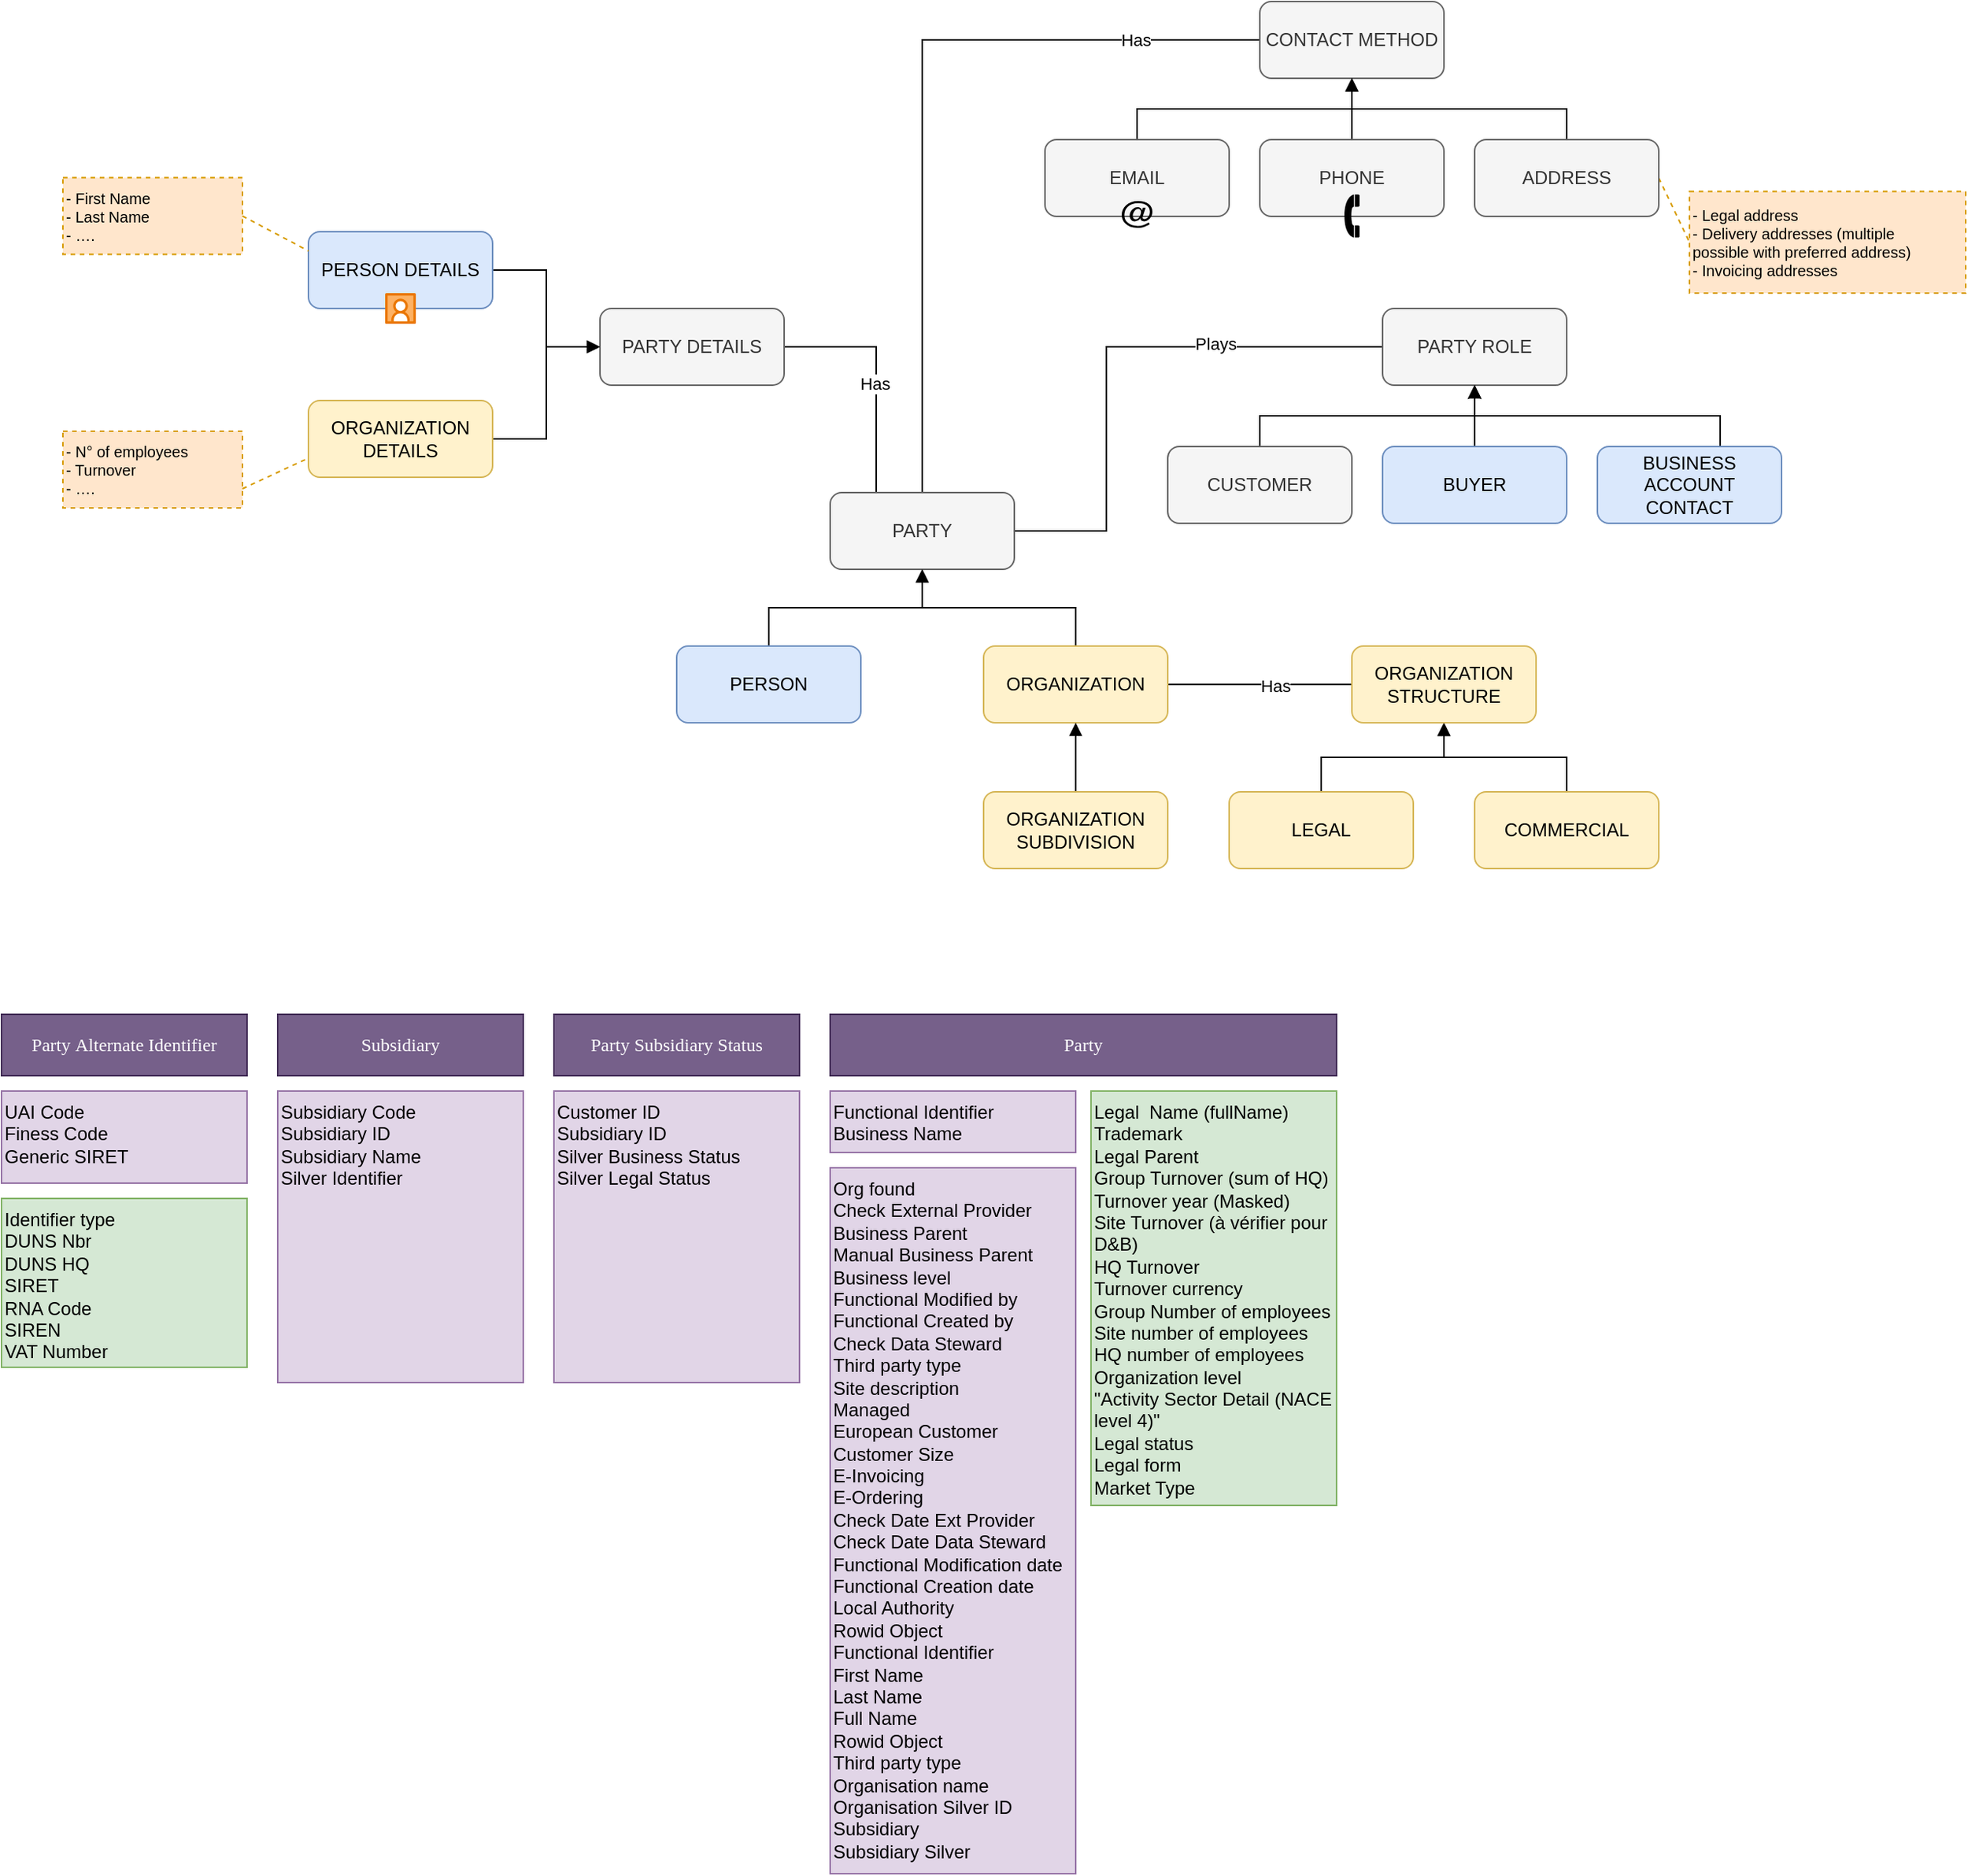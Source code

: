 <mxfile version="25.0.3">
  <diagram name="Concept-Model" id="b5b7bab2-c9e2-2cf4-8b2a-24fd1a2a6d21">
    <mxGraphModel dx="2253" dy="791" grid="1" gridSize="10" guides="1" tooltips="1" connect="1" arrows="1" fold="1" page="1" pageScale="1" pageWidth="827" pageHeight="1169" background="none" math="0" shadow="0">
      <root>
        <mxCell id="0" />
        <mxCell id="1" parent="0" />
        <mxCell id="rktopHRJ8DNvwgO-e6lh-18" style="edgeStyle=orthogonalEdgeStyle;rounded=0;orthogonalLoop=1;jettySize=auto;html=1;entryX=1;entryY=0.5;entryDx=0;entryDy=0;exitX=0.25;exitY=0;exitDx=0;exitDy=0;endArrow=none;endFill=0;fontStyle=0" edge="1" parent="1" source="rktopHRJ8DNvwgO-e6lh-1" target="rktopHRJ8DNvwgO-e6lh-12">
          <mxGeometry relative="1" as="geometry" />
        </mxCell>
        <mxCell id="rktopHRJ8DNvwgO-e6lh-19" value="Has" style="edgeLabel;html=1;align=center;verticalAlign=middle;resizable=0;points=[];" vertex="1" connectable="0" parent="rktopHRJ8DNvwgO-e6lh-18">
          <mxGeometry x="-0.081" y="1" relative="1" as="geometry">
            <mxPoint as="offset" />
          </mxGeometry>
        </mxCell>
        <mxCell id="rktopHRJ8DNvwgO-e6lh-30" style="edgeStyle=orthogonalEdgeStyle;rounded=0;orthogonalLoop=1;jettySize=auto;html=1;entryX=0;entryY=0.5;entryDx=0;entryDy=0;endArrow=none;endFill=0;" edge="1" parent="1" source="rktopHRJ8DNvwgO-e6lh-1" target="rktopHRJ8DNvwgO-e6lh-22">
          <mxGeometry relative="1" as="geometry">
            <Array as="points">
              <mxPoint x="240" y="365" />
              <mxPoint x="240" y="245" />
            </Array>
          </mxGeometry>
        </mxCell>
        <mxCell id="rktopHRJ8DNvwgO-e6lh-31" value="Plays" style="edgeLabel;html=1;align=center;verticalAlign=middle;resizable=0;points=[];" vertex="1" connectable="0" parent="rktopHRJ8DNvwgO-e6lh-30">
          <mxGeometry x="0.391" y="2" relative="1" as="geometry">
            <mxPoint as="offset" />
          </mxGeometry>
        </mxCell>
        <mxCell id="rktopHRJ8DNvwgO-e6lh-36" style="edgeStyle=orthogonalEdgeStyle;rounded=0;orthogonalLoop=1;jettySize=auto;html=1;entryX=0;entryY=0.5;entryDx=0;entryDy=0;endArrow=none;endFill=0;" edge="1" parent="1" source="rktopHRJ8DNvwgO-e6lh-1" target="rktopHRJ8DNvwgO-e6lh-32">
          <mxGeometry relative="1" as="geometry">
            <Array as="points">
              <mxPoint x="120" y="45" />
            </Array>
          </mxGeometry>
        </mxCell>
        <mxCell id="rktopHRJ8DNvwgO-e6lh-37" value="Has" style="edgeLabel;html=1;align=center;verticalAlign=middle;resizable=0;points=[];" vertex="1" connectable="0" parent="rktopHRJ8DNvwgO-e6lh-36">
          <mxGeometry x="0.685" relative="1" as="geometry">
            <mxPoint as="offset" />
          </mxGeometry>
        </mxCell>
        <mxCell id="rktopHRJ8DNvwgO-e6lh-1" value="PARTY" style="rounded=1;whiteSpace=wrap;html=1;fillColor=#f5f5f5;fontColor=#333333;strokeColor=#666666;" vertex="1" parent="1">
          <mxGeometry x="60" y="340" width="120" height="50" as="geometry" />
        </mxCell>
        <mxCell id="rktopHRJ8DNvwgO-e6lh-4" style="edgeStyle=orthogonalEdgeStyle;rounded=0;orthogonalLoop=1;jettySize=auto;html=1;entryX=0.5;entryY=1;entryDx=0;entryDy=0;endArrow=block;endFill=1;" edge="1" parent="1" source="rktopHRJ8DNvwgO-e6lh-2" target="rktopHRJ8DNvwgO-e6lh-1">
          <mxGeometry relative="1" as="geometry" />
        </mxCell>
        <mxCell id="rktopHRJ8DNvwgO-e6lh-2" value="PERSON" style="rounded=1;whiteSpace=wrap;html=1;fillColor=#dae8fc;strokeColor=#6c8ebf;" vertex="1" parent="1">
          <mxGeometry x="-40" y="440" width="120" height="50" as="geometry" />
        </mxCell>
        <mxCell id="rktopHRJ8DNvwgO-e6lh-5" style="edgeStyle=orthogonalEdgeStyle;rounded=0;orthogonalLoop=1;jettySize=auto;html=1;entryX=0.5;entryY=1;entryDx=0;entryDy=0;endArrow=block;endFill=1;" edge="1" parent="1" source="rktopHRJ8DNvwgO-e6lh-3" target="rktopHRJ8DNvwgO-e6lh-1">
          <mxGeometry relative="1" as="geometry" />
        </mxCell>
        <mxCell id="rktopHRJ8DNvwgO-e6lh-20" style="edgeStyle=orthogonalEdgeStyle;rounded=0;orthogonalLoop=1;jettySize=auto;html=1;endArrow=none;endFill=0;" edge="1" parent="1" source="rktopHRJ8DNvwgO-e6lh-3" target="rktopHRJ8DNvwgO-e6lh-9">
          <mxGeometry relative="1" as="geometry" />
        </mxCell>
        <mxCell id="rktopHRJ8DNvwgO-e6lh-21" value="Has" style="edgeLabel;html=1;align=center;verticalAlign=middle;resizable=0;points=[];" vertex="1" connectable="0" parent="rktopHRJ8DNvwgO-e6lh-20">
          <mxGeometry x="0.167" y="-1" relative="1" as="geometry">
            <mxPoint as="offset" />
          </mxGeometry>
        </mxCell>
        <mxCell id="rktopHRJ8DNvwgO-e6lh-3" value="ORGANIZATION" style="rounded=1;whiteSpace=wrap;html=1;fillColor=#fff2cc;strokeColor=#d6b656;" vertex="1" parent="1">
          <mxGeometry x="160" y="440" width="120" height="50" as="geometry" />
        </mxCell>
        <mxCell id="rktopHRJ8DNvwgO-e6lh-63" value="" style="edgeStyle=orthogonalEdgeStyle;rounded=0;orthogonalLoop=1;jettySize=auto;html=1;endArrow=block;endFill=1;" edge="1" parent="1" source="rktopHRJ8DNvwgO-e6lh-6" target="rktopHRJ8DNvwgO-e6lh-3">
          <mxGeometry relative="1" as="geometry" />
        </mxCell>
        <mxCell id="rktopHRJ8DNvwgO-e6lh-6" value="ORGANIZATION SUBDIVISION" style="rounded=1;whiteSpace=wrap;html=1;fillColor=#fff2cc;strokeColor=#d6b656;" vertex="1" parent="1">
          <mxGeometry x="160" y="535" width="120" height="50" as="geometry" />
        </mxCell>
        <mxCell id="rktopHRJ8DNvwgO-e6lh-10" style="edgeStyle=orthogonalEdgeStyle;rounded=0;orthogonalLoop=1;jettySize=auto;html=1;entryX=0.5;entryY=1;entryDx=0;entryDy=0;endArrow=block;endFill=1;" edge="1" parent="1" source="rktopHRJ8DNvwgO-e6lh-7" target="rktopHRJ8DNvwgO-e6lh-9">
          <mxGeometry relative="1" as="geometry" />
        </mxCell>
        <mxCell id="rktopHRJ8DNvwgO-e6lh-7" value="LEGAL" style="rounded=1;whiteSpace=wrap;html=1;fillColor=#fff2cc;strokeColor=#d6b656;" vertex="1" parent="1">
          <mxGeometry x="320" y="535" width="120" height="50" as="geometry" />
        </mxCell>
        <mxCell id="rktopHRJ8DNvwgO-e6lh-11" style="edgeStyle=orthogonalEdgeStyle;rounded=0;orthogonalLoop=1;jettySize=auto;html=1;entryX=0.5;entryY=1;entryDx=0;entryDy=0;endArrow=block;endFill=1;" edge="1" parent="1" source="rktopHRJ8DNvwgO-e6lh-8" target="rktopHRJ8DNvwgO-e6lh-9">
          <mxGeometry relative="1" as="geometry" />
        </mxCell>
        <mxCell id="rktopHRJ8DNvwgO-e6lh-8" value="COMMERCIAL" style="rounded=1;whiteSpace=wrap;html=1;fillColor=#fff2cc;strokeColor=#d6b656;" vertex="1" parent="1">
          <mxGeometry x="480" y="535" width="120" height="50" as="geometry" />
        </mxCell>
        <mxCell id="rktopHRJ8DNvwgO-e6lh-9" value="ORGANIZATION STRUCTURE" style="rounded=1;whiteSpace=wrap;html=1;fillColor=#fff2cc;strokeColor=#d6b656;" vertex="1" parent="1">
          <mxGeometry x="400" y="440" width="120" height="50" as="geometry" />
        </mxCell>
        <mxCell id="rktopHRJ8DNvwgO-e6lh-12" value="PARTY DETAILS" style="rounded=1;whiteSpace=wrap;html=1;fillColor=#f5f5f5;fontColor=#333333;strokeColor=#666666;" vertex="1" parent="1">
          <mxGeometry x="-90" y="220" width="120" height="50" as="geometry" />
        </mxCell>
        <mxCell id="rktopHRJ8DNvwgO-e6lh-15" style="edgeStyle=orthogonalEdgeStyle;rounded=0;orthogonalLoop=1;jettySize=auto;html=1;entryX=0;entryY=0.5;entryDx=0;entryDy=0;horizontal=1;endArrow=block;endFill=1;" edge="1" parent="1" source="rktopHRJ8DNvwgO-e6lh-13" target="rktopHRJ8DNvwgO-e6lh-12">
          <mxGeometry relative="1" as="geometry" />
        </mxCell>
        <mxCell id="rktopHRJ8DNvwgO-e6lh-13" value="PERSON DETAILS" style="rounded=1;whiteSpace=wrap;html=1;fillColor=#dae8fc;strokeColor=#6c8ebf;" vertex="1" parent="1">
          <mxGeometry x="-280" y="170" width="120" height="50" as="geometry" />
        </mxCell>
        <mxCell id="rktopHRJ8DNvwgO-e6lh-17" style="edgeStyle=orthogonalEdgeStyle;rounded=0;orthogonalLoop=1;jettySize=auto;html=1;entryX=0;entryY=0.5;entryDx=0;entryDy=0;endArrow=block;endFill=1;" edge="1" parent="1" source="rktopHRJ8DNvwgO-e6lh-14" target="rktopHRJ8DNvwgO-e6lh-12">
          <mxGeometry relative="1" as="geometry" />
        </mxCell>
        <mxCell id="rktopHRJ8DNvwgO-e6lh-14" value="ORGANIZATION DETAILS" style="rounded=1;whiteSpace=wrap;html=1;fillColor=#fff2cc;strokeColor=#d6b656;" vertex="1" parent="1">
          <mxGeometry x="-280" y="280" width="120" height="50" as="geometry" />
        </mxCell>
        <mxCell id="rktopHRJ8DNvwgO-e6lh-22" value="PARTY ROLE" style="rounded=1;whiteSpace=wrap;html=1;fillColor=#f5f5f5;fontColor=#333333;strokeColor=#666666;" vertex="1" parent="1">
          <mxGeometry x="420" y="220" width="120" height="50" as="geometry" />
        </mxCell>
        <mxCell id="rktopHRJ8DNvwgO-e6lh-26" style="edgeStyle=orthogonalEdgeStyle;rounded=0;orthogonalLoop=1;jettySize=auto;html=1;exitX=0.5;exitY=0;exitDx=0;exitDy=0;endArrow=block;endFill=1;" edge="1" parent="1" source="rktopHRJ8DNvwgO-e6lh-23" target="rktopHRJ8DNvwgO-e6lh-22">
          <mxGeometry relative="1" as="geometry" />
        </mxCell>
        <mxCell id="rktopHRJ8DNvwgO-e6lh-23" value="CUSTOMER" style="rounded=1;whiteSpace=wrap;html=1;fillColor=#f5f5f5;fontColor=#333333;strokeColor=#666666;" vertex="1" parent="1">
          <mxGeometry x="280" y="310" width="120" height="50" as="geometry" />
        </mxCell>
        <mxCell id="rktopHRJ8DNvwgO-e6lh-27" style="edgeStyle=orthogonalEdgeStyle;rounded=0;orthogonalLoop=1;jettySize=auto;html=1;entryX=0.5;entryY=1;entryDx=0;entryDy=0;endArrow=block;endFill=1;" edge="1" parent="1" source="rktopHRJ8DNvwgO-e6lh-24" target="rktopHRJ8DNvwgO-e6lh-22">
          <mxGeometry relative="1" as="geometry" />
        </mxCell>
        <mxCell id="rktopHRJ8DNvwgO-e6lh-24" value="BUYER" style="rounded=1;whiteSpace=wrap;html=1;fillColor=#dae8fc;strokeColor=#6c8ebf;" vertex="1" parent="1">
          <mxGeometry x="420" y="310" width="120" height="50" as="geometry" />
        </mxCell>
        <mxCell id="rktopHRJ8DNvwgO-e6lh-28" style="edgeStyle=orthogonalEdgeStyle;rounded=0;orthogonalLoop=1;jettySize=auto;html=1;entryX=0.5;entryY=1;entryDx=0;entryDy=0;endArrow=classic;endFill=1;" edge="1" parent="1" source="rktopHRJ8DNvwgO-e6lh-25" target="rktopHRJ8DNvwgO-e6lh-22">
          <mxGeometry relative="1" as="geometry">
            <Array as="points">
              <mxPoint x="640" y="290" />
              <mxPoint x="480" y="290" />
            </Array>
          </mxGeometry>
        </mxCell>
        <mxCell id="rktopHRJ8DNvwgO-e6lh-25" value="BUSINESS ACCOUNT CONTACT" style="rounded=1;whiteSpace=wrap;html=1;fillColor=#dae8fc;strokeColor=#6c8ebf;" vertex="1" parent="1">
          <mxGeometry x="560" y="310" width="120" height="50" as="geometry" />
        </mxCell>
        <mxCell id="rktopHRJ8DNvwgO-e6lh-32" value="CONTACT METHOD" style="rounded=1;whiteSpace=wrap;html=1;fillColor=#f5f5f5;fontColor=#333333;strokeColor=#666666;" vertex="1" parent="1">
          <mxGeometry x="340" y="20" width="120" height="50" as="geometry" />
        </mxCell>
        <mxCell id="rktopHRJ8DNvwgO-e6lh-39" value="" style="edgeStyle=orthogonalEdgeStyle;rounded=0;orthogonalLoop=1;jettySize=auto;html=1;endArrow=block;endFill=1;" edge="1" parent="1" source="rktopHRJ8DNvwgO-e6lh-33" target="rktopHRJ8DNvwgO-e6lh-32">
          <mxGeometry relative="1" as="geometry" />
        </mxCell>
        <mxCell id="rktopHRJ8DNvwgO-e6lh-33" value="PHONE" style="rounded=1;whiteSpace=wrap;html=1;fillColor=#f5f5f5;fontColor=#333333;strokeColor=#666666;" vertex="1" parent="1">
          <mxGeometry x="340" y="110" width="120" height="50" as="geometry" />
        </mxCell>
        <mxCell id="rktopHRJ8DNvwgO-e6lh-38" style="edgeStyle=orthogonalEdgeStyle;rounded=0;orthogonalLoop=1;jettySize=auto;html=1;entryX=0.5;entryY=1;entryDx=0;entryDy=0;endArrow=block;endFill=1;" edge="1" parent="1" source="rktopHRJ8DNvwgO-e6lh-34" target="rktopHRJ8DNvwgO-e6lh-32">
          <mxGeometry relative="1" as="geometry">
            <Array as="points">
              <mxPoint x="260" y="90" />
              <mxPoint x="400" y="90" />
            </Array>
          </mxGeometry>
        </mxCell>
        <mxCell id="rktopHRJ8DNvwgO-e6lh-34" value="EMAIL" style="rounded=1;whiteSpace=wrap;html=1;fillColor=#f5f5f5;fontColor=#333333;strokeColor=#666666;" vertex="1" parent="1">
          <mxGeometry x="200" y="110" width="120" height="50" as="geometry" />
        </mxCell>
        <mxCell id="rktopHRJ8DNvwgO-e6lh-40" style="edgeStyle=orthogonalEdgeStyle;rounded=0;orthogonalLoop=1;jettySize=auto;html=1;entryX=0.5;entryY=1;entryDx=0;entryDy=0;endArrow=block;endFill=1;" edge="1" parent="1" source="rktopHRJ8DNvwgO-e6lh-35" target="rktopHRJ8DNvwgO-e6lh-32">
          <mxGeometry relative="1" as="geometry">
            <Array as="points">
              <mxPoint x="540" y="90" />
              <mxPoint x="400" y="90" />
            </Array>
          </mxGeometry>
        </mxCell>
        <mxCell id="rktopHRJ8DNvwgO-e6lh-58" style="rounded=0;orthogonalLoop=1;jettySize=auto;html=1;exitX=1;exitY=0.5;exitDx=0;exitDy=0;entryX=0;entryY=0.5;entryDx=0;entryDy=0;endArrow=none;endFill=0;fillColor=#ffe6cc;strokeColor=#d79b00;dashed=1;" edge="1" parent="1" source="rktopHRJ8DNvwgO-e6lh-35" target="rktopHRJ8DNvwgO-e6lh-56">
          <mxGeometry relative="1" as="geometry" />
        </mxCell>
        <mxCell id="rktopHRJ8DNvwgO-e6lh-35" value="ADDRESS" style="rounded=1;whiteSpace=wrap;html=1;fillColor=#f5f5f5;fontColor=#333333;strokeColor=#666666;" vertex="1" parent="1">
          <mxGeometry x="480" y="110" width="120" height="50" as="geometry" />
        </mxCell>
        <mxCell id="rktopHRJ8DNvwgO-e6lh-41" value="" style="verticalLabelPosition=bottom;aspect=fixed;html=1;shape=mxgraph.salesforce.social_studio;" vertex="1" parent="1">
          <mxGeometry x="-230" y="210" width="20" height="20" as="geometry" />
        </mxCell>
        <mxCell id="rktopHRJ8DNvwgO-e6lh-43" value="" style="shape=mxgraph.signs.tech.at_2;html=1;pointerEvents=1;fillColor=#000000;strokeColor=none;verticalLabelPosition=bottom;verticalAlign=top;align=center;sketch=0;" vertex="1" parent="1">
          <mxGeometry x="250" y="150" width="20" height="17.5" as="geometry" />
        </mxCell>
        <mxCell id="rktopHRJ8DNvwgO-e6lh-45" value="" style="shape=mxgraph.signs.tech.telephone_2;html=1;pointerEvents=1;fillColor=#000000;strokeColor=none;verticalLabelPosition=bottom;verticalAlign=top;align=center;sketch=0;" vertex="1" parent="1">
          <mxGeometry x="395" y="145.75" width="10" height="28" as="geometry" />
        </mxCell>
        <mxCell id="rktopHRJ8DNvwgO-e6lh-49" value="" style="shape=image;verticalLabelPosition=bottom;labelBackgroundColor=default;verticalAlign=top;aspect=fixed;imageAspect=0;image=https://www.atlasante.fr/upload/gedit/1/picto_geoloc.png;" vertex="1" parent="1">
          <mxGeometry x="525" y="143.75" width="30" height="30" as="geometry" />
        </mxCell>
        <mxCell id="rktopHRJ8DNvwgO-e6lh-56" value="- Legal address&lt;br&gt;- Delivery addresses (multiple&lt;br&gt;possible with preferred address)&lt;br&gt;- Invoicing addresses" style="text;html=1;align=left;verticalAlign=middle;whiteSpace=wrap;rounded=0;fontSize=10;fillColor=#ffe6cc;strokeColor=#d79b00;dashed=1;" vertex="1" parent="1">
          <mxGeometry x="620" y="143.75" width="180" height="66.25" as="geometry" />
        </mxCell>
        <mxCell id="rktopHRJ8DNvwgO-e6lh-59" value="- First Name&lt;br&gt;- Last Name&lt;br&gt;- …." style="text;html=1;align=left;verticalAlign=middle;whiteSpace=wrap;rounded=0;fillColor=#ffe6cc;strokeColor=#d79b00;dashed=1;fontSize=10;" vertex="1" parent="1">
          <mxGeometry x="-440" y="134.75" width="117" height="50" as="geometry" />
        </mxCell>
        <mxCell id="rktopHRJ8DNvwgO-e6lh-60" style="rounded=0;orthogonalLoop=1;jettySize=auto;html=1;exitX=1;exitY=0.5;exitDx=0;exitDy=0;entryX=0;entryY=0.25;entryDx=0;entryDy=0;endArrow=none;endFill=0;fillColor=#ffe6cc;strokeColor=#d79b00;dashed=1;fontSize=10;" edge="1" parent="1" source="rktopHRJ8DNvwgO-e6lh-59" target="rktopHRJ8DNvwgO-e6lh-13">
          <mxGeometry relative="1" as="geometry">
            <mxPoint x="-310" y="160" as="sourcePoint" />
            <mxPoint x="-290" y="202" as="targetPoint" />
          </mxGeometry>
        </mxCell>
        <mxCell id="rktopHRJ8DNvwgO-e6lh-61" value="- N° of employees&lt;br&gt;- Turnover&lt;br&gt;- …." style="text;html=1;align=left;verticalAlign=middle;whiteSpace=wrap;rounded=0;fillColor=#ffe6cc;strokeColor=#d79b00;dashed=1;fontSize=10;" vertex="1" parent="1">
          <mxGeometry x="-440" y="300" width="117" height="50" as="geometry" />
        </mxCell>
        <mxCell id="rktopHRJ8DNvwgO-e6lh-62" style="rounded=0;orthogonalLoop=1;jettySize=auto;html=1;exitX=1;exitY=0.75;exitDx=0;exitDy=0;entryX=0;entryY=0.75;entryDx=0;entryDy=0;endArrow=none;endFill=0;fillColor=#ffe6cc;strokeColor=#d79b00;dashed=1;fontSize=10;" edge="1" parent="1" source="rktopHRJ8DNvwgO-e6lh-61" target="rktopHRJ8DNvwgO-e6lh-14">
          <mxGeometry relative="1" as="geometry">
            <mxPoint x="-323" y="287" as="sourcePoint" />
            <mxPoint x="-280" y="310" as="targetPoint" />
          </mxGeometry>
        </mxCell>
        <mxCell id="rktopHRJ8DNvwgO-e6lh-64" value="&lt;p style=&quot;language:fr;margin-top:0pt;margin-bottom:0pt;margin-left:0in;&lt;br/&gt;text-align:left;direction:ltr;unicode-bidi:embed;vertical-align:middle;&lt;br/&gt;mso-line-break-override:none;word-break:normal;punctuation-wrap:hanging&quot;&gt;&lt;font&gt;&lt;span style=&quot;font-family: Calibri;&quot;&gt;Party&amp;nbsp;&lt;/span&gt;&lt;span style=&quot;background-color: initial; font-family: Calibri;&quot;&gt;Alternate&amp;nbsp;&lt;/span&gt;&lt;span style=&quot;background-color: initial; font-family: Calibri;&quot;&gt;Identifier&lt;/span&gt;&lt;/font&gt;&lt;/p&gt;" style="rounded=0;whiteSpace=wrap;html=1;fillColor=#76608a;strokeColor=#432D57;fontColor=#ffffff;" vertex="1" parent="1">
          <mxGeometry x="-480" y="680" width="160" height="40" as="geometry" />
        </mxCell>
        <mxCell id="rktopHRJ8DNvwgO-e6lh-65" value="&lt;p style=&quot;language:fr;margin-top:0pt;margin-bottom:0pt;margin-left:0in;&lt;br/&gt;text-align:left;direction:ltr;unicode-bidi:embed;vertical-align:middle;&lt;br/&gt;mso-line-break-override:none;word-break:normal;punctuation-wrap:hanging&quot;&gt;UAI Code&lt;/p&gt;&lt;p style=&quot;language:fr;margin-top:0pt;margin-bottom:0pt;margin-left:0in;&lt;br/&gt;text-align:left;direction:ltr;unicode-bidi:embed;vertical-align:middle;&lt;br/&gt;mso-line-break-override:none;word-break:normal;punctuation-wrap:hanging&quot;&gt;Finess Code&lt;/p&gt;&lt;p style=&quot;language:fr;margin-top:0pt;margin-bottom:0pt;margin-left:0in;&lt;br/&gt;text-align:left;direction:ltr;unicode-bidi:embed;vertical-align:middle;&lt;br/&gt;mso-line-break-override:none;word-break:normal;punctuation-wrap:hanging&quot;&gt;Generic SIRET&lt;/p&gt;" style="rounded=0;whiteSpace=wrap;html=1;align=left;fillColor=#e1d5e7;strokeColor=#9673a6;verticalAlign=top;" vertex="1" parent="1">
          <mxGeometry x="-480" y="730" width="160" height="60" as="geometry" />
        </mxCell>
        <mxCell id="rktopHRJ8DNvwgO-e6lh-66" value="&lt;p style=&quot;language:fr;margin-top:0pt;margin-bottom:0pt;margin-left:0in;&lt;br/&gt;text-align:left;direction:ltr;unicode-bidi:embed;vertical-align:middle;&lt;br/&gt;mso-line-break-override:none;word-break:normal;punctuation-wrap:hanging&quot;&gt;&lt;font face=&quot;Calibri&quot;&gt;Subsidiary&lt;/font&gt;&lt;/p&gt;" style="rounded=0;whiteSpace=wrap;html=1;fillColor=#76608a;strokeColor=#432D57;fontColor=#ffffff;" vertex="1" parent="1">
          <mxGeometry x="-300" y="680" width="160" height="40" as="geometry" />
        </mxCell>
        <mxCell id="rktopHRJ8DNvwgO-e6lh-67" value="&lt;p style=&quot;language:fr;margin-top:0pt;margin-bottom:0pt;margin-left:0in;&lt;br/&gt;text-align:left;direction:ltr;unicode-bidi:embed;vertical-align:middle;&lt;br/&gt;mso-line-break-override:none;word-break:normal;punctuation-wrap:hanging&quot;&gt;Subsidiary Code&lt;/p&gt;&lt;p style=&quot;language:fr;margin-top:0pt;margin-bottom:0pt;margin-left:0in;&lt;br/&gt;text-align:left;direction:ltr;unicode-bidi:embed;vertical-align:middle;&lt;br/&gt;mso-line-break-override:none;word-break:normal;punctuation-wrap:hanging&quot;&gt;Subsidiary ID&lt;/p&gt;&lt;p style=&quot;language:fr;margin-top:0pt;margin-bottom:0pt;margin-left:0in;&lt;br/&gt;text-align:left;direction:ltr;unicode-bidi:embed;vertical-align:middle;&lt;br/&gt;mso-line-break-override:none;word-break:normal;punctuation-wrap:hanging&quot;&gt;Subsidiary Name&lt;/p&gt;&lt;p style=&quot;language:fr;margin-top:0pt;margin-bottom:0pt;margin-left:0in;&lt;br/&gt;text-align:left;direction:ltr;unicode-bidi:embed;vertical-align:middle;&lt;br/&gt;mso-line-break-override:none;word-break:normal;punctuation-wrap:hanging&quot;&gt;Silver Identifier&lt;/p&gt;&lt;div&gt;&lt;br&gt;&lt;/div&gt;" style="rounded=0;whiteSpace=wrap;html=1;align=left;fillColor=#e1d5e7;strokeColor=#9673a6;verticalAlign=top;" vertex="1" parent="1">
          <mxGeometry x="-300" y="730" width="160" height="190" as="geometry" />
        </mxCell>
        <mxCell id="rktopHRJ8DNvwgO-e6lh-68" value="&lt;p style=&quot;language:fr;margin-top:0pt;margin-bottom:0pt;margin-left:0in;&lt;br/&gt;text-align:left;direction:ltr;unicode-bidi:embed;vertical-align:middle;&lt;br/&gt;mso-line-break-override:none;word-break:normal;punctuation-wrap:hanging&quot;&gt;&lt;font face=&quot;Calibri&quot;&gt;Party Subsidiary Status&lt;/font&gt;&lt;/p&gt;" style="rounded=0;whiteSpace=wrap;html=1;fillColor=#76608a;strokeColor=#432D57;fontColor=#ffffff;" vertex="1" parent="1">
          <mxGeometry x="-120" y="680" width="160" height="40" as="geometry" />
        </mxCell>
        <mxCell id="rktopHRJ8DNvwgO-e6lh-69" value="&lt;p style=&quot;language:fr;margin-top:0pt;margin-bottom:0pt;margin-left:0in;&lt;br/&gt;text-align:left;direction:ltr;unicode-bidi:embed;vertical-align:middle;&lt;br/&gt;mso-line-break-override:none;word-break:normal;punctuation-wrap:hanging&quot;&gt;Customer ID&lt;/p&gt;&lt;p style=&quot;language:fr;margin-top:0pt;margin-bottom:0pt;margin-left:0in;&lt;br/&gt;text-align:left;direction:ltr;unicode-bidi:embed;vertical-align:middle;&lt;br/&gt;mso-line-break-override:none;word-break:normal;punctuation-wrap:hanging&quot;&gt;Subsidiary ID&lt;/p&gt;&lt;p style=&quot;language:fr;margin-top:0pt;margin-bottom:0pt;margin-left:0in;&lt;br/&gt;text-align:left;direction:ltr;unicode-bidi:embed;vertical-align:middle;&lt;br/&gt;mso-line-break-override:none;word-break:normal;punctuation-wrap:hanging&quot;&gt;Silver Business Status&amp;nbsp;&amp;nbsp;&lt;/p&gt;&lt;p style=&quot;language:fr;margin-top:0pt;margin-bottom:0pt;margin-left:0in;&lt;br/&gt;text-align:left;direction:ltr;unicode-bidi:embed;vertical-align:middle;&lt;br/&gt;mso-line-break-override:none;word-break:normal;punctuation-wrap:hanging&quot;&gt;Silver Legal Status&lt;/p&gt;" style="rounded=0;whiteSpace=wrap;html=1;align=left;fillColor=#e1d5e7;strokeColor=#9673a6;verticalAlign=top;" vertex="1" parent="1">
          <mxGeometry x="-120" y="730" width="160" height="190" as="geometry" />
        </mxCell>
        <mxCell id="rktopHRJ8DNvwgO-e6lh-70" value="&lt;p style=&quot;language:fr;margin-top:0pt;margin-bottom:0pt;margin-left:0in;&lt;br/&gt;text-align:left;direction:ltr;unicode-bidi:embed;vertical-align:middle;&lt;br/&gt;mso-line-break-override:none;word-break:normal;punctuation-wrap:hanging&quot;&gt;&lt;font face=&quot;Calibri&quot;&gt;Party&lt;/font&gt;&lt;/p&gt;" style="rounded=0;whiteSpace=wrap;html=1;fillColor=#76608a;strokeColor=#432D57;fontColor=#ffffff;" vertex="1" parent="1">
          <mxGeometry x="60" y="680" width="330" height="40" as="geometry" />
        </mxCell>
        <mxCell id="rktopHRJ8DNvwgO-e6lh-71" value="&lt;p style=&quot;language:fr;margin-top:0pt;margin-bottom:0pt;margin-left:0in;&lt;br/&gt;text-align:left;direction:ltr;unicode-bidi:embed;vertical-align:middle;&lt;br/&gt;mso-line-break-override:none;word-break:normal;punctuation-wrap:hanging&quot;&gt;Org found&lt;/p&gt;&lt;p style=&quot;language:fr;margin-top:0pt;margin-bottom:0pt;margin-left:0in;&lt;br/&gt;text-align:left;direction:ltr;unicode-bidi:embed;vertical-align:middle;&lt;br/&gt;mso-line-break-override:none;word-break:normal;punctuation-wrap:hanging&quot;&gt;Check External Provider&lt;/p&gt;&lt;p style=&quot;language:fr;margin-top:0pt;margin-bottom:0pt;margin-left:0in;&lt;br/&gt;text-align:left;direction:ltr;unicode-bidi:embed;vertical-align:middle;&lt;br/&gt;mso-line-break-override:none;word-break:normal;punctuation-wrap:hanging&quot;&gt;Business Parent&lt;/p&gt;&lt;p style=&quot;language:fr;margin-top:0pt;margin-bottom:0pt;margin-left:0in;&lt;br/&gt;text-align:left;direction:ltr;unicode-bidi:embed;vertical-align:middle;&lt;br/&gt;mso-line-break-override:none;word-break:normal;punctuation-wrap:hanging&quot;&gt;Manual Business Parent&lt;/p&gt;&lt;p style=&quot;language:fr;margin-top:0pt;margin-bottom:0pt;margin-left:0in;&lt;br/&gt;text-align:left;direction:ltr;unicode-bidi:embed;vertical-align:middle;&lt;br/&gt;mso-line-break-override:none;word-break:normal;punctuation-wrap:hanging&quot;&gt;Business level&lt;/p&gt;&lt;p style=&quot;language:fr;margin-top:0pt;margin-bottom:0pt;margin-left:0in;&lt;br/&gt;text-align:left;direction:ltr;unicode-bidi:embed;vertical-align:middle;&lt;br/&gt;mso-line-break-override:none;word-break:normal;punctuation-wrap:hanging&quot;&gt;Functional Modified by&amp;nbsp;&lt;/p&gt;&lt;p style=&quot;language:fr;margin-top:0pt;margin-bottom:0pt;margin-left:0in;&lt;br/&gt;text-align:left;direction:ltr;unicode-bidi:embed;vertical-align:middle;&lt;br/&gt;mso-line-break-override:none;word-break:normal;punctuation-wrap:hanging&quot;&gt;Functional Created by&lt;/p&gt;&lt;p style=&quot;language:fr;margin-top:0pt;margin-bottom:0pt;margin-left:0in;&lt;br/&gt;text-align:left;direction:ltr;unicode-bidi:embed;vertical-align:middle;&lt;br/&gt;mso-line-break-override:none;word-break:normal;punctuation-wrap:hanging&quot;&gt;Check Data Steward&lt;/p&gt;&lt;p style=&quot;language:fr;margin-top:0pt;margin-bottom:0pt;margin-left:0in;&lt;br/&gt;text-align:left;direction:ltr;unicode-bidi:embed;vertical-align:middle;&lt;br/&gt;mso-line-break-override:none;word-break:normal;punctuation-wrap:hanging&quot;&gt;Third party type&lt;/p&gt;&lt;p style=&quot;language:fr;margin-top:0pt;margin-bottom:0pt;margin-left:0in;&lt;br/&gt;text-align:left;direction:ltr;unicode-bidi:embed;vertical-align:middle;&lt;br/&gt;mso-line-break-override:none;word-break:normal;punctuation-wrap:hanging&quot;&gt;Site description&lt;/p&gt;&lt;p style=&quot;language:fr;margin-top:0pt;margin-bottom:0pt;margin-left:0in;&lt;br/&gt;text-align:left;direction:ltr;unicode-bidi:embed;vertical-align:middle;&lt;br/&gt;mso-line-break-override:none;word-break:normal;punctuation-wrap:hanging&quot;&gt;Managed&lt;/p&gt;&lt;p style=&quot;language:fr;margin-top:0pt;margin-bottom:0pt;margin-left:0in;&lt;br/&gt;text-align:left;direction:ltr;unicode-bidi:embed;vertical-align:middle;&lt;br/&gt;mso-line-break-override:none;word-break:normal;punctuation-wrap:hanging&quot;&gt;European Customer&lt;/p&gt;&lt;p style=&quot;language:fr;margin-top:0pt;margin-bottom:0pt;margin-left:0in;&lt;br/&gt;text-align:left;direction:ltr;unicode-bidi:embed;vertical-align:middle;&lt;br/&gt;mso-line-break-override:none;word-break:normal;punctuation-wrap:hanging&quot;&gt;Customer Size&lt;/p&gt;&lt;p style=&quot;language:fr;margin-top:0pt;margin-bottom:0pt;margin-left:0in;&lt;br/&gt;text-align:left;direction:ltr;unicode-bidi:embed;vertical-align:middle;&lt;br/&gt;mso-line-break-override:none;word-break:normal;punctuation-wrap:hanging&quot;&gt;E-Invoicing&lt;/p&gt;&lt;p style=&quot;language:fr;margin-top:0pt;margin-bottom:0pt;margin-left:0in;&lt;br/&gt;text-align:left;direction:ltr;unicode-bidi:embed;vertical-align:middle;&lt;br/&gt;mso-line-break-override:none;word-break:normal;punctuation-wrap:hanging&quot;&gt;E-Ordering&lt;/p&gt;&lt;p style=&quot;language:fr;margin-top:0pt;margin-bottom:0pt;margin-left:0in;&lt;br/&gt;text-align:left;direction:ltr;unicode-bidi:embed;vertical-align:middle;&lt;br/&gt;mso-line-break-override:none;word-break:normal;punctuation-wrap:hanging&quot;&gt;Check Date Ext Provider&lt;/p&gt;&lt;p style=&quot;language:fr;margin-top:0pt;margin-bottom:0pt;margin-left:0in;&lt;br/&gt;text-align:left;direction:ltr;unicode-bidi:embed;vertical-align:middle;&lt;br/&gt;mso-line-break-override:none;word-break:normal;punctuation-wrap:hanging&quot;&gt;Check Date Data Steward&lt;/p&gt;&lt;p style=&quot;language:fr;margin-top:0pt;margin-bottom:0pt;margin-left:0in;&lt;br/&gt;text-align:left;direction:ltr;unicode-bidi:embed;vertical-align:middle;&lt;br/&gt;mso-line-break-override:none;word-break:normal;punctuation-wrap:hanging&quot;&gt;Functional Modification date&lt;/p&gt;&lt;p style=&quot;language:fr;margin-top:0pt;margin-bottom:0pt;margin-left:0in;&lt;br/&gt;text-align:left;direction:ltr;unicode-bidi:embed;vertical-align:middle;&lt;br/&gt;mso-line-break-override:none;word-break:normal;punctuation-wrap:hanging&quot;&gt;Functional Creation date&lt;/p&gt;&lt;p style=&quot;language:fr;margin-top:0pt;margin-bottom:0pt;margin-left:0in;&lt;br/&gt;text-align:left;direction:ltr;unicode-bidi:embed;vertical-align:middle;&lt;br/&gt;mso-line-break-override:none;word-break:normal;punctuation-wrap:hanging&quot;&gt;Local Authority&lt;/p&gt;&lt;p style=&quot;language:fr;margin-top:0pt;margin-bottom:0pt;margin-left:0in;&lt;br/&gt;text-align:left;direction:ltr;unicode-bidi:embed;vertical-align:middle;&lt;br/&gt;mso-line-break-override:none;word-break:normal;punctuation-wrap:hanging&quot;&gt;Rowid Object&lt;/p&gt;&lt;p style=&quot;language:fr;margin-top:0pt;margin-bottom:0pt;margin-left:0in;&lt;br/&gt;text-align:left;direction:ltr;unicode-bidi:embed;vertical-align:middle;&lt;br/&gt;mso-line-break-override:none;word-break:normal;punctuation-wrap:hanging&quot;&gt;Functional Identifier&lt;/p&gt;&lt;p style=&quot;language:fr;margin-top:0pt;margin-bottom:0pt;margin-left:0in;&lt;br/&gt;text-align:left;direction:ltr;unicode-bidi:embed;vertical-align:middle;&lt;br/&gt;mso-line-break-override:none;word-break:normal;punctuation-wrap:hanging&quot;&gt;First Name&lt;/p&gt;&lt;p style=&quot;language:fr;margin-top:0pt;margin-bottom:0pt;margin-left:0in;&lt;br/&gt;text-align:left;direction:ltr;unicode-bidi:embed;vertical-align:middle;&lt;br/&gt;mso-line-break-override:none;word-break:normal;punctuation-wrap:hanging&quot;&gt;Last Name&lt;/p&gt;&lt;p style=&quot;language:fr;margin-top:0pt;margin-bottom:0pt;margin-left:0in;&lt;br/&gt;text-align:left;direction:ltr;unicode-bidi:embed;vertical-align:middle;&lt;br/&gt;mso-line-break-override:none;word-break:normal;punctuation-wrap:hanging&quot;&gt;Full Name&lt;/p&gt;&lt;p style=&quot;language:fr;margin-top:0pt;margin-bottom:0pt;margin-left:0in;&lt;br/&gt;text-align:left;direction:ltr;unicode-bidi:embed;vertical-align:middle;&lt;br/&gt;mso-line-break-override:none;word-break:normal;punctuation-wrap:hanging&quot;&gt;Rowid Object&lt;/p&gt;&lt;p style=&quot;language:fr;margin-top:0pt;margin-bottom:0pt;margin-left:0in;&lt;br/&gt;text-align:left;direction:ltr;unicode-bidi:embed;vertical-align:middle;&lt;br/&gt;mso-line-break-override:none;word-break:normal;punctuation-wrap:hanging&quot;&gt;Third party type&lt;/p&gt;&lt;p style=&quot;language:fr;margin-top:0pt;margin-bottom:0pt;margin-left:0in;&lt;br/&gt;text-align:left;direction:ltr;unicode-bidi:embed;vertical-align:middle;&lt;br/&gt;mso-line-break-override:none;word-break:normal;punctuation-wrap:hanging&quot;&gt;Organisation name&lt;/p&gt;&lt;p style=&quot;language:fr;margin-top:0pt;margin-bottom:0pt;margin-left:0in;&lt;br/&gt;text-align:left;direction:ltr;unicode-bidi:embed;vertical-align:middle;&lt;br/&gt;mso-line-break-override:none;word-break:normal;punctuation-wrap:hanging&quot;&gt;Organisation Silver ID&lt;/p&gt;&lt;p style=&quot;language:fr;margin-top:0pt;margin-bottom:0pt;margin-left:0in;&lt;br/&gt;text-align:left;direction:ltr;unicode-bidi:embed;vertical-align:middle;&lt;br/&gt;mso-line-break-override:none;word-break:normal;punctuation-wrap:hanging&quot;&gt;Subsidiary&lt;/p&gt;&lt;p style=&quot;language:fr;margin-top:0pt;margin-bottom:0pt;margin-left:0in;&lt;br/&gt;text-align:left;direction:ltr;unicode-bidi:embed;vertical-align:middle;&lt;br/&gt;mso-line-break-override:none;word-break:normal;punctuation-wrap:hanging&quot;&gt;Subsidiary Silver&amp;nbsp;&lt;/p&gt;" style="rounded=0;whiteSpace=wrap;html=1;align=left;fillColor=#e1d5e7;strokeColor=#9673a6;verticalAlign=top;" vertex="1" parent="1">
          <mxGeometry x="60" y="780" width="160" height="460" as="geometry" />
        </mxCell>
        <mxCell id="rktopHRJ8DNvwgO-e6lh-72" value="&lt;p style=&quot;language:fr;margin-top:0pt;margin-bottom:0pt;margin-left:0in;&lt;br/&gt;text-align:left;direction:ltr;unicode-bidi:embed;vertical-align:middle;&lt;br/&gt;mso-line-break-override:none;word-break:normal;punctuation-wrap:hanging&quot;&gt;Identifier type&lt;/p&gt;&lt;p style=&quot;language:fr;margin-top:0pt;margin-bottom:0pt;margin-left:0in;&lt;br/&gt;text-align:left;direction:ltr;unicode-bidi:embed;vertical-align:middle;&lt;br/&gt;mso-line-break-override:none;word-break:normal;punctuation-wrap:hanging&quot;&gt;DUNS Nbr&lt;/p&gt;&lt;p style=&quot;language:fr;margin-top:0pt;margin-bottom:0pt;margin-left:0in;&lt;br/&gt;text-align:left;direction:ltr;unicode-bidi:embed;vertical-align:middle;&lt;br/&gt;mso-line-break-override:none;word-break:normal;punctuation-wrap:hanging&quot;&gt;DUNS HQ&lt;/p&gt;&lt;p style=&quot;language:fr;margin-top:0pt;margin-bottom:0pt;margin-left:0in;&lt;br/&gt;text-align:left;direction:ltr;unicode-bidi:embed;vertical-align:middle;&lt;br/&gt;mso-line-break-override:none;word-break:normal;punctuation-wrap:hanging&quot;&gt;SIRET&lt;/p&gt;&lt;p style=&quot;language:fr;margin-top:0pt;margin-bottom:0pt;margin-left:0in;&lt;br/&gt;text-align:left;direction:ltr;unicode-bidi:embed;vertical-align:middle;&lt;br/&gt;mso-line-break-override:none;word-break:normal;punctuation-wrap:hanging&quot;&gt;RNA Code&lt;/p&gt;&lt;p style=&quot;language:fr;margin-top:0pt;margin-bottom:0pt;margin-left:0in;&lt;br/&gt;text-align:left;direction:ltr;unicode-bidi:embed;vertical-align:middle;&lt;br/&gt;mso-line-break-override:none;word-break:normal;punctuation-wrap:hanging&quot;&gt;SIREN&lt;/p&gt;&lt;p style=&quot;language:fr;margin-top:0pt;margin-bottom:0pt;margin-left:0in;&lt;br/&gt;text-align:left;direction:ltr;unicode-bidi:embed;vertical-align:middle;&lt;br/&gt;mso-line-break-override:none;word-break:normal;punctuation-wrap:hanging&quot;&gt;VAT Number&lt;/p&gt;" style="rounded=0;whiteSpace=wrap;html=1;align=left;fillColor=#d5e8d4;strokeColor=#82b366;verticalAlign=top;" vertex="1" parent="1">
          <mxGeometry x="-480" y="800" width="160" height="110" as="geometry" />
        </mxCell>
        <mxCell id="rktopHRJ8DNvwgO-e6lh-73" value="&lt;p style=&quot;language:fr;margin-top:0pt;margin-bottom:0pt;margin-left:0in;&lt;br/&gt;text-align:left;direction:ltr;unicode-bidi:embed;vertical-align:middle;&lt;br/&gt;mso-line-break-override:none;word-break:normal;punctuation-wrap:hanging&quot;&gt;Functional Identifier&lt;/p&gt;&lt;p style=&quot;language:fr;margin-top:0pt;margin-bottom:0pt;margin-left:0in;&lt;br/&gt;text-align:left;direction:ltr;unicode-bidi:embed;vertical-align:middle;&lt;br/&gt;mso-line-break-override:none;word-break:normal;punctuation-wrap:hanging&quot;&gt;Business Name&lt;/p&gt;" style="rounded=0;whiteSpace=wrap;html=1;align=left;fillColor=#e1d5e7;strokeColor=#9673a6;verticalAlign=top;" vertex="1" parent="1">
          <mxGeometry x="60" y="730" width="160" height="40" as="geometry" />
        </mxCell>
        <mxCell id="rktopHRJ8DNvwgO-e6lh-74" value="&lt;p style=&quot;language:fr;margin-top:0pt;margin-bottom:0pt;margin-left:0in;&lt;br/&gt;text-align:left;direction:ltr;unicode-bidi:embed;vertical-align:middle;&lt;br/&gt;mso-line-break-override:none;word-break:normal;punctuation-wrap:hanging&quot;&gt;Legal&amp;nbsp; Name (fullName)&lt;/p&gt;&lt;p style=&quot;language:fr;margin-top:0pt;margin-bottom:0pt;margin-left:0in;&lt;br/&gt;text-align:left;direction:ltr;unicode-bidi:embed;vertical-align:middle;&lt;br/&gt;mso-line-break-override:none;word-break:normal;punctuation-wrap:hanging&quot;&gt;Trademark&lt;/p&gt;&lt;p style=&quot;language:fr;margin-top:0pt;margin-bottom:0pt;margin-left:0in;&lt;br/&gt;text-align:left;direction:ltr;unicode-bidi:embed;vertical-align:middle;&lt;br/&gt;mso-line-break-override:none;word-break:normal;punctuation-wrap:hanging&quot;&gt;Legal Parent&lt;/p&gt;&lt;p style=&quot;language:fr;margin-top:0pt;margin-bottom:0pt;margin-left:0in;&lt;br/&gt;text-align:left;direction:ltr;unicode-bidi:embed;vertical-align:middle;&lt;br/&gt;mso-line-break-override:none;word-break:normal;punctuation-wrap:hanging&quot;&gt;Group Turnover (sum of HQ)&lt;/p&gt;&lt;p style=&quot;language:fr;margin-top:0pt;margin-bottom:0pt;margin-left:0in;&lt;br/&gt;text-align:left;direction:ltr;unicode-bidi:embed;vertical-align:middle;&lt;br/&gt;mso-line-break-override:none;word-break:normal;punctuation-wrap:hanging&quot;&gt;Turnover year (Masked)&lt;/p&gt;&lt;p style=&quot;language:fr;margin-top:0pt;margin-bottom:0pt;margin-left:0in;&lt;br/&gt;text-align:left;direction:ltr;unicode-bidi:embed;vertical-align:middle;&lt;br/&gt;mso-line-break-override:none;word-break:normal;punctuation-wrap:hanging&quot;&gt;Site Turnover (à vérifier pour D&amp;amp;B)&lt;/p&gt;&lt;p style=&quot;language:fr;margin-top:0pt;margin-bottom:0pt;margin-left:0in;&lt;br/&gt;text-align:left;direction:ltr;unicode-bidi:embed;vertical-align:middle;&lt;br/&gt;mso-line-break-override:none;word-break:normal;punctuation-wrap:hanging&quot;&gt;HQ Turnover&lt;/p&gt;&lt;p style=&quot;language:fr;margin-top:0pt;margin-bottom:0pt;margin-left:0in;&lt;br/&gt;text-align:left;direction:ltr;unicode-bidi:embed;vertical-align:middle;&lt;br/&gt;mso-line-break-override:none;word-break:normal;punctuation-wrap:hanging&quot;&gt;Turnover currency&lt;/p&gt;&lt;p style=&quot;language:fr;margin-top:0pt;margin-bottom:0pt;margin-left:0in;&lt;br/&gt;text-align:left;direction:ltr;unicode-bidi:embed;vertical-align:middle;&lt;br/&gt;mso-line-break-override:none;word-break:normal;punctuation-wrap:hanging&quot;&gt;Group Number of employees&lt;/p&gt;&lt;p style=&quot;language:fr;margin-top:0pt;margin-bottom:0pt;margin-left:0in;&lt;br/&gt;text-align:left;direction:ltr;unicode-bidi:embed;vertical-align:middle;&lt;br/&gt;mso-line-break-override:none;word-break:normal;punctuation-wrap:hanging&quot;&gt;Site number of employees&lt;/p&gt;&lt;p style=&quot;language:fr;margin-top:0pt;margin-bottom:0pt;margin-left:0in;&lt;br/&gt;text-align:left;direction:ltr;unicode-bidi:embed;vertical-align:middle;&lt;br/&gt;mso-line-break-override:none;word-break:normal;punctuation-wrap:hanging&quot;&gt;HQ number of employees&lt;/p&gt;&lt;p style=&quot;language:fr;margin-top:0pt;margin-bottom:0pt;margin-left:0in;&lt;br/&gt;text-align:left;direction:ltr;unicode-bidi:embed;vertical-align:middle;&lt;br/&gt;mso-line-break-override:none;word-break:normal;punctuation-wrap:hanging&quot;&gt;Organization level&lt;/p&gt;&lt;p style=&quot;language:fr;margin-top:0pt;margin-bottom:0pt;margin-left:0in;&lt;br/&gt;text-align:left;direction:ltr;unicode-bidi:embed;vertical-align:middle;&lt;br/&gt;mso-line-break-override:none;word-break:normal;punctuation-wrap:hanging&quot;&gt;&quot;Activity Sector Detail (NACE level 4)&quot;&lt;/p&gt;&lt;p style=&quot;language:fr;margin-top:0pt;margin-bottom:0pt;margin-left:0in;&lt;br/&gt;text-align:left;direction:ltr;unicode-bidi:embed;vertical-align:middle;&lt;br/&gt;mso-line-break-override:none;word-break:normal;punctuation-wrap:hanging&quot;&gt;Legal status&lt;/p&gt;&lt;p style=&quot;language:fr;margin-top:0pt;margin-bottom:0pt;margin-left:0in;&lt;br/&gt;text-align:left;direction:ltr;unicode-bidi:embed;vertical-align:middle;&lt;br/&gt;mso-line-break-override:none;word-break:normal;punctuation-wrap:hanging&quot;&gt;Legal form&lt;/p&gt;&lt;p style=&quot;language:fr;margin-top:0pt;margin-bottom:0pt;margin-left:0in;&lt;br/&gt;text-align:left;direction:ltr;unicode-bidi:embed;vertical-align:middle;&lt;br/&gt;mso-line-break-override:none;word-break:normal;punctuation-wrap:hanging&quot;&gt;Market Type&lt;/p&gt;" style="rounded=0;whiteSpace=wrap;html=1;align=left;fillColor=#d5e8d4;strokeColor=#82b366;verticalAlign=top;" vertex="1" parent="1">
          <mxGeometry x="230" y="730" width="160" height="270" as="geometry" />
        </mxCell>
      </root>
    </mxGraphModel>
  </diagram>
</mxfile>
